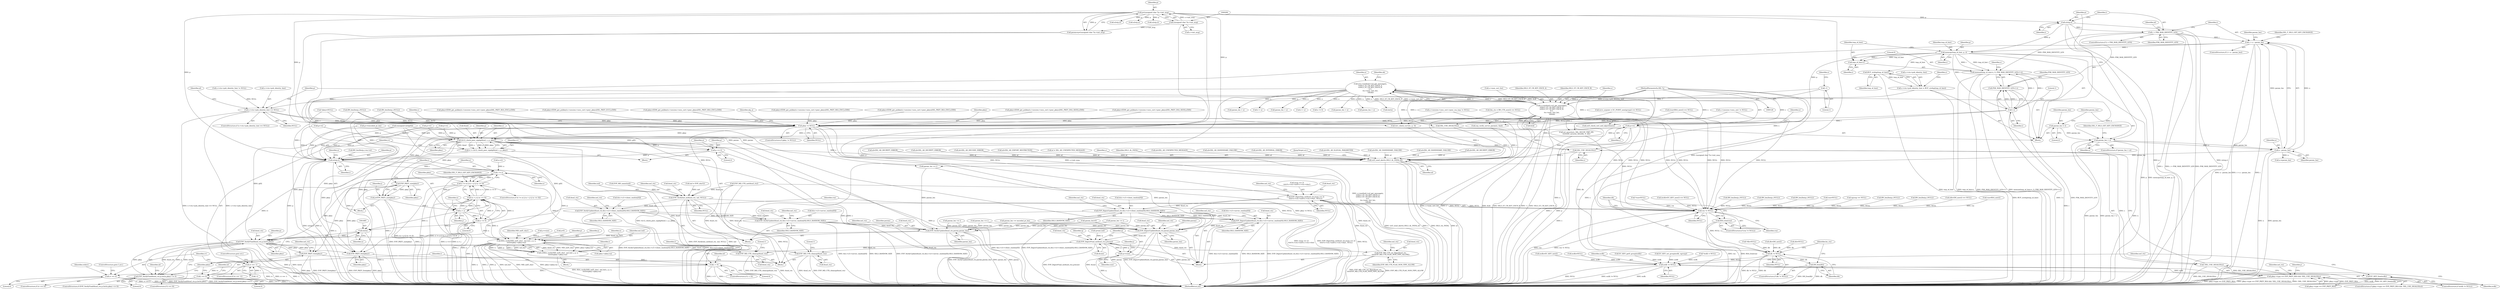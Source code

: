 digraph "0_openssl_b15f8769644b00ef7283521593360b7b2135cb63@API" {
"1000450" [label="(Call,memcpy(tmp_id_hint, p, i))"];
"1000421" [label="(Call,n2s(p,i))"];
"1000281" [label="(Call,p=(unsigned char *)s->init_msg)"];
"1000283" [label="(Call,(unsigned char *)s->init_msg)"];
"1000437" [label="(Call,i > n - param_len)"];
"1000425" [label="(Call,i > PSK_MAX_IDENTITY_LEN)"];
"1000439" [label="(Call,n - param_len)"];
"1000413" [label="(Call,param_len > n)"];
"1000409" [label="(Call,param_len = 2)"];
"1000181" [label="(Call,n=s->method->ssl_get_message(s,\n\t\tSSL3_ST_CR_KEY_EXCH_A,\n\t\tSSL3_ST_CR_KEY_EXCH_B,\n\t\t-1,\n\t\ts->max_cert_list,\n \t\t&ok))"];
"1000183" [label="(Call,s->method->ssl_get_message(s,\n\t\tSSL3_ST_CR_KEY_EXCH_A,\n\t\tSSL3_ST_CR_KEY_EXCH_B,\n\t\t-1,\n\t\ts->max_cert_list,\n \t\t&ok))"];
"1000127" [label="(MethodParameterIn,SSL *s)"];
"1000187" [label="(Call,-1)"];
"1000454" [label="(Call,memset(tmp_id_hint+i, 0, PSK_MAX_IDENTITY_LEN+1-i))"];
"1000455" [label="(Call,tmp_id_hint+i)"];
"1000461" [label="(Call,1-i)"];
"1000459" [label="(Call,PSK_MAX_IDENTITY_LEN+1-i)"];
"1000502" [label="(Call,p+=i)"];
"1001443" [label="(Call,tls12_check_peer_sigalg(&md, s, p, pkey))"];
"1001441" [label="(Call,rv = tls12_check_peer_sigalg(&md, s, p, pkey))"];
"1001450" [label="(Call,rv == -1)"];
"1001457" [label="(Call,rv == 0)"];
"1001467" [label="(Call,p += 2)"];
"1001486" [label="(Call,n2s(p,i))"];
"1001498" [label="(Call,i != n)"];
"1001497" [label="(Call,(i != n) || (n > j) || (n <= 0))"];
"1001502" [label="(Call,n > j)"];
"1001501" [label="(Call,(n > j) || (n <= 0))"];
"1001505" [label="(Call,n <= 0)"];
"1001607" [label="(Call,RSA_verify(NID_md5_sha1, md_buf, j, p, n,\n\t\t\t\t\t\t\t\tpkey->pkey.rsa))"];
"1001605" [label="(Call,i=RSA_verify(NID_md5_sha1, md_buf, j, p, n,\n\t\t\t\t\t\t\t\tpkey->pkey.rsa))"];
"1001619" [label="(Call,i < 0)"];
"1001631" [label="(Call,i == 0)"];
"1001684" [label="(Call,(int)n)"];
"1001680" [label="(Call,EVP_VerifyFinal(&md_ctx,p,(int)n,pkey))"];
"1001679" [label="(Call,EVP_VerifyFinal(&md_ctx,p,(int)n,pkey) <= 0)"];
"1001728" [label="(Call,EVP_PKEY_free(pkey))"];
"1001730" [label="(Call,EVP_MD_CTX_cleanup(&md_ctx))"];
"1001741" [label="(Call,EVP_PKEY_free(pkey))"];
"1001765" [label="(Call,EVP_MD_CTX_cleanup(&md_ctx))"];
"1001494" [label="(Call,EVP_PKEY_size(pkey))"];
"1001492" [label="(Call,j=EVP_PKEY_size(pkey))"];
"1001521" [label="(Call,SSL_USE_SIGALGS(s))"];
"1001520" [label="(Call,!SSL_USE_SIGALGS(s))"];
"1001514" [label="(Call,pkey->type == EVP_PKEY_RSA && !SSL_USE_SIGALGS(s))"];
"1001736" [label="(Call,ssl3_send_alert(s,SSL3_AL_FATAL,al))"];
"1000484" [label="(Call,BUF_strdup(tmp_id_hint))"];
"1000478" [label="(Call,s->ctx->psk_identity_hint = BUF_strdup(tmp_id_hint))"];
"1000487" [label="(Call,s->ctx->psk_identity_hint == NULL)"];
"1001423" [label="(Call,pkey != NULL)"];
"1001546" [label="(Call,EVP_DigestInit_ex(&md_ctx,(num == 2)\n\t\t\t\t\t?s->ctx->md5:s->ctx->sha1, NULL))"];
"1001564" [label="(Call,EVP_DigestUpdate(&md_ctx,&(s->s3->client_random[0]),SSL3_RANDOM_SIZE))"];
"1001576" [label="(Call,EVP_DigestUpdate(&md_ctx,&(s->s3->server_random[0]),SSL3_RANDOM_SIZE))"];
"1001588" [label="(Call,EVP_DigestUpdate(&md_ctx,param,param_len))"];
"1001593" [label="(Call,EVP_DigestFinal_ex(&md_ctx,q,&size))"];
"1001542" [label="(Call,EVP_MD_CTX_set_flags(&md_ctx,\n\t\t\t\t\tEVP_MD_CTX_FLAG_NON_FIPS_ALLOW))"];
"1001599" [label="(Call,q+=size)"];
"1001744" [label="(Call,rsa != NULL)"];
"1001747" [label="(Call,RSA_free(rsa))"];
"1001750" [label="(Call,dh != NULL)"];
"1001753" [label="(Call,DH_free(dh))"];
"1001760" [label="(Call,ecdh != NULL)"];
"1001763" [label="(Call,EC_KEY_free(ecdh))"];
"1001644" [label="(Call,EVP_VerifyInit_ex(&md_ctx, md, NULL))"];
"1001649" [label="(Call,EVP_VerifyUpdate(&md_ctx,&(s->s3->client_random[0]),SSL3_RANDOM_SIZE))"];
"1001661" [label="(Call,EVP_VerifyUpdate(&md_ctx,&(s->s3->server_random[0]),SSL3_RANDOM_SIZE))"];
"1001673" [label="(Call,EVP_VerifyUpdate(&md_ctx,param,param_len))"];
"1001635" [label="(Call,al=SSL_AD_DECRYPT_ERROR)"];
"1000465" [label="(Call,s->ctx->psk_identity_hint != NULL)"];
"1000484" [label="(Call,BUF_strdup(tmp_id_hint))"];
"1000281" [label="(Call,p=(unsigned char *)s->init_msg)"];
"1001441" [label="(Call,rv = tls12_check_peer_sigalg(&md, s, p, pkey))"];
"1001619" [label="(Call,i < 0)"];
"1001545" [label="(Identifier,EVP_MD_CTX_FLAG_NON_FIPS_ALLOW)"];
"1001474" [label="(Call,md = EVP_sha1())"];
"1001594" [label="(Call,&md_ctx)"];
"1000409" [label="(Call,param_len = 2)"];
"1000282" [label="(Identifier,p)"];
"1001488" [label="(Identifier,i)"];
"1000468" [label="(Identifier,s)"];
"1000710" [label="(Call,BN_bin2bn(p,i,NULL))"];
"1000452" [label="(Identifier,p)"];
"1001503" [label="(Identifier,n)"];
"1001612" [label="(Identifier,n)"];
"1001242" [label="(Call,ngroup == NULL)"];
"1001567" [label="(Call,&(s->s3->client_random[0]))"];
"1001754" [label="(Identifier,dh)"];
"1001187" [label="(Call,ecdh=EC_KEY_new())"];
"1001649" [label="(Call,EVP_VerifyUpdate(&md_ctx,&(s->s3->client_random[0]),SSL3_RANDOM_SIZE))"];
"1001523" [label="(Block,)"];
"1000462" [label="(Literal,1)"];
"1001492" [label="(Call,j=EVP_PKEY_size(pkey))"];
"1000386" [label="(Call,param_len=0)"];
"1000155" [label="(Call,*dh=NULL)"];
"1001563" [label="(Identifier,NULL)"];
"1001577" [label="(Call,&md_ctx)"];
"1000456" [label="(Identifier,tmp_id_hint)"];
"1001765" [label="(Call,EVP_MD_CTX_cleanup(&md_ctx))"];
"1000447" [label="(Call,param_len += i)"];
"1001609" [label="(Identifier,md_buf)"];
"1000422" [label="(Identifier,p)"];
"1001590" [label="(Identifier,md_ctx)"];
"1000478" [label="(Call,s->ctx->psk_identity_hint = BUF_strdup(tmp_id_hint))"];
"1001767" [label="(Identifier,md_ctx)"];
"1000411" [label="(Literal,2)"];
"1001703" [label="(Identifier,alg_a)"];
"1001690" [label="(Call,al=SSL_AD_DECRYPT_ERROR)"];
"1000192" [label="(Call,&ok)"];
"1000759" [label="(Call,pkey=X509_get_pubkey(s->session->sess_cert->peer_pkeys[SSL_PKEY_DSA_SIGN].x509))"];
"1001763" [label="(Call,EC_KEY_free(ecdh))"];
"1001623" [label="(Call,al=SSL_AD_DECRYPT_ERROR)"];
"1001647" [label="(Identifier,md)"];
"1001499" [label="(Identifier,i)"];
"1001134" [label="(Call,pkey=X509_get_pubkey(s->session->sess_cert->peer_pkeys[SSL_PKEY_DSA_SIGN].x509))"];
"1001652" [label="(Call,&(s->s3->client_random[0]))"];
"1000439" [label="(Call,n - param_len)"];
"1000458" [label="(Literal,0)"];
"1001650" [label="(Call,&md_ctx)"];
"1001546" [label="(Call,EVP_DigestInit_ex(&md_ctx,(num == 2)\n\t\t\t\t\t?s->ctx->md5:s->ctx->sha1, NULL))"];
"1000198" [label="(Call,(int)n)"];
"1001521" [label="(Call,SSL_USE_SIGALGS(s))"];
"1001677" [label="(Identifier,param_len)"];
"1001684" [label="(Call,(int)n)"];
"1001621" [label="(Literal,0)"];
"1001736" [label="(Call,ssl3_send_alert(s,SSL3_AL_FATAL,al))"];
"1001502" [label="(Call,n > j)"];
"1000413" [label="(Call,param_len > n)"];
"1001467" [label="(Call,p += 2)"];
"1001600" [label="(Identifier,q)"];
"1000486" [label="(ControlStructure,if (s->ctx->psk_identity_hint == NULL))"];
"1000794" [label="(Call,param_len > n)"];
"1000189" [label="(Call,s->max_cert_list)"];
"1001770" [label="(Literal,1)"];
"1001478" [label="(Call,2 > n)"];
"1000427" [label="(Identifier,PSK_MAX_IDENTITY_LEN)"];
"1001398" [label="(Call,ecdh=NULL)"];
"1001541" [label="(Block,)"];
"1001459" [label="(Literal,0)"];
"1001618" [label="(ControlStructure,if (i < 0))"];
"1001452" [label="(Call,-1)"];
"1001486" [label="(Call,n2s(p,i))"];
"1001542" [label="(Call,EVP_MD_CTX_set_flags(&md_ctx,\n\t\t\t\t\tEVP_MD_CTX_FLAG_NON_FIPS_ALLOW))"];
"1000719" [label="(Call,p+=i)"];
"1001597" [label="(Call,&size)"];
"1001504" [label="(Identifier,j)"];
"1001468" [label="(Identifier,p)"];
"1001497" [label="(Call,(i != n) || (n > j) || (n <= 0))"];
"1000488" [label="(Call,s->ctx->psk_identity_hint)"];
"1001337" [label="(Call,param_len += encoded_pt_len)"];
"1001771" [label="(MethodReturn,int)"];
"1001517" [label="(Identifier,pkey)"];
"1000867" [label="(Call,param_len += i)"];
"1000551" [label="(Call,BN_bin2bn(p,i,NULL))"];
"1001200" [label="(Call,param_len > n)"];
"1000181" [label="(Call,n=s->method->ssl_get_message(s,\n\t\tSSL3_ST_CR_KEY_EXCH_A,\n\t\tSSL3_ST_CR_KEY_EXCH_B,\n\t\t-1,\n\t\ts->max_cert_list,\n \t\t&ok))"];
"1000455" [label="(Call,tmp_id_hint+i)"];
"1001686" [label="(Identifier,n)"];
"1001578" [label="(Identifier,md_ctx)"];
"1001729" [label="(Identifier,pkey)"];
"1000502" [label="(Call,p+=i)"];
"1000182" [label="(Identifier,n)"];
"1001589" [label="(Call,&md_ctx)"];
"1001749" [label="(ControlStructure,if (dh != NULL))"];
"1000400" [label="(Call,al=SSL_AD_DECODE_ERROR)"];
"1000424" [label="(ControlStructure,if (i > PSK_MAX_IDENTITY_LEN))"];
"1001620" [label="(Identifier,i)"];
"1001661" [label="(Call,EVP_VerifyUpdate(&md_ctx,&(s->s3->server_random[0]),SSL3_RANDOM_SIZE))"];
"1000602" [label="(Call,BN_bin2bn(p,i,NULL))"];
"1001745" [label="(Identifier,rsa)"];
"1001679" [label="(Call,EVP_VerifyFinal(&md_ctx,p,(int)n,pkey) <= 0)"];
"1000699" [label="(Call,param_len += i)"];
"1000183" [label="(Call,s->method->ssl_get_message(s,\n\t\tSSL3_ST_CR_KEY_EXCH_A,\n\t\tSSL3_ST_CR_KEY_EXCH_B,\n\t\t-1,\n\t\ts->max_cert_list,\n \t\t&ok))"];
"1001426" [label="(Block,)"];
"1001644" [label="(Call,EVP_VerifyInit_ex(&md_ctx, md, NULL))"];
"1001465" [label="(Call,EVP_MD_name(md))"];
"1001282" [label="(Call,al=SSL_AD_EXPORT_RESTRICTION)"];
"1001450" [label="(Call,rv == -1)"];
"1001630" [label="(ControlStructure,if (i == 0))"];
"1001513" [label="(ControlStructure,if (pkey->type == EVP_PKEY_RSA && !SSL_USE_SIGALGS(s)))"];
"1001631" [label="(Call,i == 0)"];
"1001673" [label="(Call,EVP_VerifyUpdate(&md_ctx,param,param_len))"];
"1000233" [label="(Call,al = SSL_AD_UNEXPECTED_MESSAGE)"];
"1001595" [label="(Identifier,md_ctx)"];
"1000936" [label="(Call,(dh=DH_new()) == NULL)"];
"1000185" [label="(Identifier,SSL3_ST_CR_KEY_EXCH_A)"];
"1000415" [label="(Identifier,n)"];
"1001469" [label="(Literal,2)"];
"1001507" [label="(Literal,0)"];
"1001543" [label="(Call,&md_ctx)"];
"1001608" [label="(Identifier,NID_md5_sha1)"];
"1001433" [label="(Call,2 > n)"];
"1000298" [label="(Call,s->session->sess_cert->peer_rsa_tmp != NULL)"];
"1001500" [label="(Identifier,n)"];
"1001079" [label="(Call,BN_bin2bn(p,i,NULL))"];
"1000450" [label="(Call,memcpy(tmp_id_hint, p, i))"];
"1001210" [label="(Call,tls1_check_curve(s, p, 3))"];
"1000128" [label="(Block,)"];
"1001506" [label="(Identifier,n)"];
"1001751" [label="(Identifier,dh)"];
"1001683" [label="(Identifier,p)"];
"1001471" [label="(Identifier,n)"];
"1001662" [label="(Call,&md_ctx)"];
"1001494" [label="(Call,EVP_PKEY_size(pkey))"];
"1000463" [label="(Identifier,i)"];
"1001713" [label="(Call,ssl3_check_cert_and_algorithm(s))"];
"1001490" [label="(Identifier,n)"];
"1000285" [label="(Call,s->init_msg)"];
"1000430" [label="(Identifier,al)"];
"1000887" [label="(Call,p+=i)"];
"1001636" [label="(Identifier,al)"];
"1001674" [label="(Call,&md_ctx)"];
"1001737" [label="(Identifier,s)"];
"1000727" [label="(Call,srp_verify_server_param(s, &al))"];
"1000802" [label="(Call,n2s(p,i))"];
"1000188" [label="(Literal,1)"];
"1000279" [label="(Call,param=p=(unsigned char *)s->init_msg)"];
"1000460" [label="(Identifier,PSK_MAX_IDENTITY_LEN)"];
"1000459" [label="(Call,PSK_MAX_IDENTITY_LEN+1-i)"];
"1001463" [label="(Identifier,stderr)"];
"1001607" [label="(Call,RSA_verify(NID_md5_sha1, md_buf, j, p, n,\n\t\t\t\t\t\t\t\tpkey->pkey.rsa))"];
"1000143" [label="(Call,*pkey=NULL)"];
"1001495" [label="(Identifier,pkey)"];
"1001646" [label="(Identifier,md_ctx)"];
"1000740" [label="(Call,pkey=X509_get_pubkey(s->session->sess_cert->peer_pkeys[SSL_PKEY_RSA_ENC].x509))"];
"1001566" [label="(Identifier,md_ctx)"];
"1000503" [label="(Identifier,p)"];
"1001643" [label="(Block,)"];
"1000426" [label="(Identifier,i)"];
"1001660" [label="(Identifier,SSL3_RANDOM_SIZE)"];
"1001449" [label="(ControlStructure,if (rv == -1))"];
"1001720" [label="(Call,n != 0)"];
"1001428" [label="(Call,SSL_USE_SIGALGS(s))"];
"1000438" [label="(Identifier,i)"];
"1001447" [label="(Identifier,p)"];
"1001088" [label="(Call,p+=i)"];
"1001454" [label="(ControlStructure,goto err;)"];
"1001576" [label="(Call,EVP_DigestUpdate(&md_ctx,&(s->s3->server_random[0]),SSL3_RANDOM_SIZE))"];
"1001451" [label="(Identifier,rv)"];
"1001515" [label="(Call,pkey->type == EVP_PKEY_RSA)"];
"1001738" [label="(Identifier,SSL3_AL_FATAL)"];
"1000781" [label="(Call,rsa=RSA_new())"];
"1000283" [label="(Call,(unsigned char *)s->init_msg)"];
"1000457" [label="(Identifier,i)"];
"1001443" [label="(Call,tls12_check_peer_sigalg(&md, s, p, pkey))"];
"1001564" [label="(Call,EVP_DigestUpdate(&md_ctx,&(s->s3->client_random[0]),SSL3_RANDOM_SIZE))"];
"1000412" [label="(ControlStructure,if (param_len > n))"];
"1000504" [label="(Identifier,i)"];
"1001675" [label="(Identifier,md_ctx)"];
"1001446" [label="(Identifier,s)"];
"1001766" [label="(Call,&md_ctx)"];
"1001514" [label="(Call,pkey->type == EVP_PKEY_RSA && !SSL_USE_SIGALGS(s))"];
"1001624" [label="(Identifier,al)"];
"1001565" [label="(Call,&md_ctx)"];
"1001746" [label="(Identifier,NULL)"];
"1001742" [label="(Identifier,pkey)"];
"1001575" [label="(Identifier,SSL3_RANDOM_SIZE)"];
"1001664" [label="(Call,&(s->s3->server_random[0]))"];
"1001444" [label="(Call,&md)"];
"1000630" [label="(Call,(unsigned int)(p[0]))"];
"1001501" [label="(Call,(n > j) || (n <= 0))"];
"1000421" [label="(Call,n2s(p,i))"];
"1001343" [label="(Call,p+=encoded_pt_len)"];
"1001728" [label="(Call,EVP_PKEY_free(pkey))"];
"1000151" [label="(Call,*rsa=NULL)"];
"1001752" [label="(Identifier,NULL)"];
"1001415" [label="(Call,al=SSL_AD_UNEXPECTED_MESSAGE)"];
"1001606" [label="(Identifier,i)"];
"1001681" [label="(Call,&md_ctx)"];
"1001747" [label="(Call,RSA_free(rsa))"];
"1000493" [label="(Identifier,NULL)"];
"1001498" [label="(Call,i != n)"];
"1001688" [label="(Literal,0)"];
"1000496" [label="(Identifier,al)"];
"1001522" [label="(Identifier,s)"];
"1001423" [label="(Call,pkey != NULL)"];
"1000495" [label="(Call,al=SSL_AD_HANDSHAKE_FAILURE)"];
"1001457" [label="(Call,rv == 0)"];
"1000425" [label="(Call,i > PSK_MAX_IDENTITY_LEN)"];
"1000407" [label="(Block,)"];
"1001731" [label="(Call,&md_ctx)"];
"1001744" [label="(Call,rsa != NULL)"];
"1001115" [label="(Call,pkey=X509_get_pubkey(s->session->sess_cert->peer_pkeys[SSL_PKEY_RSA_ENC].x509))"];
"1000937" [label="(Call,dh=DH_new())"];
"1001186" [label="(Call,(ecdh=EC_KEY_new()) == NULL)"];
"1000187" [label="(Call,-1)"];
"1001424" [label="(Identifier,pkey)"];
"1000479" [label="(Call,s->ctx->psk_identity_hint)"];
"1000414" [label="(Identifier,param_len)"];
"1001691" [label="(Identifier,al)"];
"1000196" [label="(Identifier,ok)"];
"1000780" [label="(Call,(rsa=RSA_new()) == NULL)"];
"1001096" [label="(Call,ssl_security(s, SSL_SECOP_TMP_DH,\n\t\t\t\t\t\tDH_security_bits(dh), 0, dh))"];
"1001602" [label="(Call,j+=size)"];
"1001527" [label="(Identifier,j)"];
"1000437" [label="(Call,i > n - param_len)"];
"1001294" [label="(Call,(srvr_ecpoint = EC_POINT_new(group)) == NULL)"];
"1001505" [label="(Call,n <= 0)"];
"1001549" [label="(Call,(num == 2)\n\t\t\t\t\t?s->ctx->md5:s->ctx->sha1)"];
"1001748" [label="(Identifier,rsa)"];
"1001596" [label="(Identifier,q)"];
"1000127" [label="(MethodParameterIn,SSL *s)"];
"1001588" [label="(Call,EVP_DigestUpdate(&md_ctx,param,param_len))"];
"1001756" [label="(Identifier,bn_ctx)"];
"1001676" [label="(Identifier,param)"];
"1001422" [label="(ControlStructure,if (pkey != NULL))"];
"1000487" [label="(Call,s->ctx->psk_identity_hint == NULL)"];
"1000289" [label="(Call,s->session->sess_cert != NULL)"];
"1001599" [label="(Call,q+=size)"];
"1001548" [label="(Identifier,md_ctx)"];
"1000876" [label="(Call,BN_bin2bn(p,i,rsa->e))"];
"1000451" [label="(Identifier,tmp_id_hint)"];
"1000454" [label="(Call,memset(tmp_id_hint+i, 0, PSK_MAX_IDENTITY_LEN+1-i))"];
"1000506" [label="(Identifier,n)"];
"1001613" [label="(Call,pkey->pkey.rsa)"];
"1001680" [label="(Call,EVP_VerifyFinal(&md_ctx,p,(int)n,pkey))"];
"1001526" [label="(Call,j=0)"];
"1000490" [label="(Identifier,s)"];
"1001760" [label="(Call,ecdh != NULL)"];
"1000950" [label="(Call,param_len > n)"];
"1001730" [label="(Call,EVP_MD_CTX_cleanup(&md_ctx))"];
"1000190" [label="(Identifier,s)"];
"1001230" [label="(Call,al=SSL_AD_INTERNAL_ERROR)"];
"1001587" [label="(Identifier,SSL3_RANDOM_SIZE)"];
"1001753" [label="(Call,DH_free(dh))"];
"1001743" [label="(ControlStructure,if (rsa != NULL))"];
"1001496" [label="(ControlStructure,if ((i != n) || (n > j) || (n <= 0)))"];
"1000659" [label="(Call,BN_bin2bn(p,i,NULL))"];
"1001520" [label="(Call,!SSL_USE_SIGALGS(s))"];
"1001429" [label="(Identifier,s)"];
"1001651" [label="(Identifier,md_ctx)"];
"1000526" [label="(Call,n2s(p,i))"];
"1001750" [label="(Call,dh != NULL)"];
"1000981" [label="(Call,BN_bin2bn(p,i,NULL))"];
"1001593" [label="(Call,EVP_DigestFinal_ex(&md_ctx,q,&size))"];
"1001493" [label="(Identifier,j)"];
"1001739" [label="(Identifier,al)"];
"1001740" [label="(JumpTarget,err:)"];
"1001353" [label="(Call,pkey=X509_get_pubkey(s->session->sess_cert->peer_pkeys[SSL_PKEY_RSA_ENC].x509))"];
"1001461" [label="(ControlStructure,goto f_err;)"];
"1001603" [label="(Identifier,j)"];
"1000436" [label="(ControlStructure,if (i > n - param_len))"];
"1000186" [label="(Identifier,SSL3_ST_CR_KEY_EXCH_B)"];
"1001070" [label="(Call,param_len += i)"];
"1001456" [label="(ControlStructure,if (rv == 0))"];
"1001448" [label="(Identifier,pkey)"];
"1001458" [label="(Identifier,rv)"];
"1001170" [label="(Call,al=SSL_AD_ILLEGAL_PARAMETER)"];
"1001761" [label="(Identifier,ecdh)"];
"1001732" [label="(Identifier,md_ctx)"];
"1000440" [label="(Identifier,n)"];
"1001741" [label="(Call,EVP_PKEY_free(pkey))"];
"1001579" [label="(Call,&(s->s3->server_random[0]))"];
"1001104" [label="(Call,al=SSL_AD_HANDSHAKE_FAILURE)"];
"1001372" [label="(Call,pkey=X509_get_pubkey(s->session->sess_cert->peer_pkeys[SSL_PKEY_ECC].x509))"];
"1001529" [label="(Call,q=md_buf)"];
"1000958" [label="(Call,n2s(p,i))"];
"1001489" [label="(Call,n-=2)"];
"1001605" [label="(Call,i=RSA_verify(NID_md5_sha1, md_buf, j, p, n,\n\t\t\t\t\t\t\t\tpkey->pkey.rsa))"];
"1001487" [label="(Identifier,p)"];
"1001030" [label="(Call,BN_bin2bn(p,i,NULL))"];
"1001510" [label="(Identifier,SSL_F_SSL3_GET_KEY_EXCHANGE)"];
"1001687" [label="(Identifier,pkey)"];
"1001663" [label="(Identifier,md_ctx)"];
"1001672" [label="(Identifier,SSL3_RANDOM_SIZE)"];
"1001682" [label="(Identifier,md_ctx)"];
"1001157" [label="(Call,dh=NULL)"];
"1000485" [label="(Identifier,tmp_id_hint)"];
"1001611" [label="(Identifier,p)"];
"1001762" [label="(Identifier,NULL)"];
"1000184" [label="(Identifier,s)"];
"1001442" [label="(Identifier,rv)"];
"1001648" [label="(Identifier,NULL)"];
"1000429" [label="(Call,al=SSL_AD_HANDSHAKE_FAILURE)"];
"1000448" [label="(Identifier,param_len)"];
"1000423" [label="(Identifier,i)"];
"1001265" [label="(Call,EC_KEY_get0_group(ecdh))"];
"1000897" [label="(Call,pkey=X509_get_pubkey(s->session->sess_cert->peer_pkeys[SSL_PKEY_RSA_ENC].x509))"];
"1000178" [label="(Call,EVP_MD_CTX_init(&md_ctx))"];
"1001601" [label="(Identifier,size)"];
"1001252" [label="(Call,EC_KEY_set_group(ecdh, ngroup))"];
"1000461" [label="(Call,1-i)"];
"1001430" [label="(Block,)"];
"1001764" [label="(Identifier,ecdh)"];
"1001610" [label="(Identifier,j)"];
"1001759" [label="(ControlStructure,if (ecdh != NULL))"];
"1000453" [label="(Identifier,i)"];
"1001300" [label="(Call,(bn_ctx = BN_CTX_new()) == NULL)"];
"1001633" [label="(Literal,0)"];
"1000505" [label="(Call,n-=param_len)"];
"1000444" [label="(Identifier,SSL_F_SSL3_GET_KEY_EXCHANGE)"];
"1000410" [label="(Identifier,param_len)"];
"1001678" [label="(ControlStructure,if (EVP_VerifyFinal(&md_ctx,p,(int)n,pkey) <= 0))"];
"1001425" [label="(Identifier,NULL)"];
"1001592" [label="(Identifier,param_len)"];
"1001734" [label="(Literal,1)"];
"1001591" [label="(Identifier,param)"];
"1000159" [label="(Call,*ecdh = NULL)"];
"1001645" [label="(Call,&md_ctx)"];
"1001547" [label="(Call,&md_ctx)"];
"1000926" [label="(Call,rsa=NULL)"];
"1001632" [label="(Identifier,i)"];
"1000418" [label="(Identifier,SSL_F_SSL3_GET_KEY_EXCHANGE)"];
"1000441" [label="(Identifier,param_len)"];
"1000518" [label="(Call,param_len > n)"];
"1000450" -> "1000407"  [label="AST: "];
"1000450" -> "1000453"  [label="CFG: "];
"1000451" -> "1000450"  [label="AST: "];
"1000452" -> "1000450"  [label="AST: "];
"1000453" -> "1000450"  [label="AST: "];
"1000456" -> "1000450"  [label="CFG: "];
"1000450" -> "1001771"  [label="DDG: memcpy(tmp_id_hint, p, i)"];
"1000450" -> "1001771"  [label="DDG: p"];
"1000421" -> "1000450"  [label="DDG: p"];
"1000437" -> "1000450"  [label="DDG: i"];
"1000450" -> "1000454"  [label="DDG: tmp_id_hint"];
"1000450" -> "1000454"  [label="DDG: i"];
"1000450" -> "1000455"  [label="DDG: tmp_id_hint"];
"1000450" -> "1000455"  [label="DDG: i"];
"1000450" -> "1000461"  [label="DDG: i"];
"1000450" -> "1000484"  [label="DDG: tmp_id_hint"];
"1000450" -> "1000502"  [label="DDG: p"];
"1000421" -> "1000407"  [label="AST: "];
"1000421" -> "1000423"  [label="CFG: "];
"1000422" -> "1000421"  [label="AST: "];
"1000423" -> "1000421"  [label="AST: "];
"1000426" -> "1000421"  [label="CFG: "];
"1000421" -> "1001771"  [label="DDG: p"];
"1000421" -> "1001771"  [label="DDG: n2s(p,i)"];
"1000281" -> "1000421"  [label="DDG: p"];
"1000421" -> "1000425"  [label="DDG: i"];
"1000281" -> "1000279"  [label="AST: "];
"1000281" -> "1000283"  [label="CFG: "];
"1000282" -> "1000281"  [label="AST: "];
"1000283" -> "1000281"  [label="AST: "];
"1000279" -> "1000281"  [label="CFG: "];
"1000281" -> "1001771"  [label="DDG: p"];
"1000281" -> "1001771"  [label="DDG: (unsigned char *)s->init_msg"];
"1000281" -> "1000279"  [label="DDG: p"];
"1000283" -> "1000281"  [label="DDG: s->init_msg"];
"1000281" -> "1000526"  [label="DDG: p"];
"1000281" -> "1000802"  [label="DDG: p"];
"1000281" -> "1000958"  [label="DDG: p"];
"1000281" -> "1001210"  [label="DDG: p"];
"1000281" -> "1001443"  [label="DDG: p"];
"1000281" -> "1001486"  [label="DDG: p"];
"1000283" -> "1000285"  [label="CFG: "];
"1000284" -> "1000283"  [label="AST: "];
"1000285" -> "1000283"  [label="AST: "];
"1000283" -> "1001771"  [label="DDG: s->init_msg"];
"1000283" -> "1000279"  [label="DDG: s->init_msg"];
"1000437" -> "1000436"  [label="AST: "];
"1000437" -> "1000439"  [label="CFG: "];
"1000438" -> "1000437"  [label="AST: "];
"1000439" -> "1000437"  [label="AST: "];
"1000444" -> "1000437"  [label="CFG: "];
"1000448" -> "1000437"  [label="CFG: "];
"1000437" -> "1001771"  [label="DDG: i > n - param_len"];
"1000437" -> "1001771"  [label="DDG: i"];
"1000437" -> "1001771"  [label="DDG: n - param_len"];
"1000425" -> "1000437"  [label="DDG: i"];
"1000439" -> "1000437"  [label="DDG: n"];
"1000439" -> "1000437"  [label="DDG: param_len"];
"1000437" -> "1000447"  [label="DDG: i"];
"1000425" -> "1000424"  [label="AST: "];
"1000425" -> "1000427"  [label="CFG: "];
"1000426" -> "1000425"  [label="AST: "];
"1000427" -> "1000425"  [label="AST: "];
"1000430" -> "1000425"  [label="CFG: "];
"1000438" -> "1000425"  [label="CFG: "];
"1000425" -> "1001771"  [label="DDG: PSK_MAX_IDENTITY_LEN"];
"1000425" -> "1001771"  [label="DDG: i"];
"1000425" -> "1001771"  [label="DDG: i > PSK_MAX_IDENTITY_LEN"];
"1000425" -> "1000454"  [label="DDG: PSK_MAX_IDENTITY_LEN"];
"1000425" -> "1000459"  [label="DDG: PSK_MAX_IDENTITY_LEN"];
"1000439" -> "1000441"  [label="CFG: "];
"1000440" -> "1000439"  [label="AST: "];
"1000441" -> "1000439"  [label="AST: "];
"1000439" -> "1001771"  [label="DDG: n"];
"1000439" -> "1001771"  [label="DDG: param_len"];
"1000413" -> "1000439"  [label="DDG: n"];
"1000413" -> "1000439"  [label="DDG: param_len"];
"1000439" -> "1000447"  [label="DDG: param_len"];
"1000439" -> "1000505"  [label="DDG: n"];
"1000413" -> "1000412"  [label="AST: "];
"1000413" -> "1000415"  [label="CFG: "];
"1000414" -> "1000413"  [label="AST: "];
"1000415" -> "1000413"  [label="AST: "];
"1000418" -> "1000413"  [label="CFG: "];
"1000422" -> "1000413"  [label="CFG: "];
"1000413" -> "1001771"  [label="DDG: param_len"];
"1000413" -> "1001771"  [label="DDG: param_len > n"];
"1000413" -> "1001771"  [label="DDG: n"];
"1000409" -> "1000413"  [label="DDG: param_len"];
"1000181" -> "1000413"  [label="DDG: n"];
"1000409" -> "1000407"  [label="AST: "];
"1000409" -> "1000411"  [label="CFG: "];
"1000410" -> "1000409"  [label="AST: "];
"1000411" -> "1000409"  [label="AST: "];
"1000414" -> "1000409"  [label="CFG: "];
"1000181" -> "1000128"  [label="AST: "];
"1000181" -> "1000183"  [label="CFG: "];
"1000182" -> "1000181"  [label="AST: "];
"1000183" -> "1000181"  [label="AST: "];
"1000196" -> "1000181"  [label="CFG: "];
"1000181" -> "1001771"  [label="DDG: n"];
"1000181" -> "1001771"  [label="DDG: s->method->ssl_get_message(s,\n\t\tSSL3_ST_CR_KEY_EXCH_A,\n\t\tSSL3_ST_CR_KEY_EXCH_B,\n\t\t-1,\n\t\ts->max_cert_list,\n \t\t&ok)"];
"1000183" -> "1000181"  [label="DDG: -1"];
"1000183" -> "1000181"  [label="DDG: s"];
"1000183" -> "1000181"  [label="DDG: SSL3_ST_CR_KEY_EXCH_B"];
"1000183" -> "1000181"  [label="DDG: &ok"];
"1000183" -> "1000181"  [label="DDG: SSL3_ST_CR_KEY_EXCH_A"];
"1000183" -> "1000181"  [label="DDG: s->max_cert_list"];
"1000181" -> "1000198"  [label="DDG: n"];
"1000181" -> "1000518"  [label="DDG: n"];
"1000181" -> "1000794"  [label="DDG: n"];
"1000181" -> "1000950"  [label="DDG: n"];
"1000181" -> "1001200"  [label="DDG: n"];
"1000181" -> "1001433"  [label="DDG: n"];
"1000181" -> "1001478"  [label="DDG: n"];
"1000181" -> "1001720"  [label="DDG: n"];
"1000183" -> "1000192"  [label="CFG: "];
"1000184" -> "1000183"  [label="AST: "];
"1000185" -> "1000183"  [label="AST: "];
"1000186" -> "1000183"  [label="AST: "];
"1000187" -> "1000183"  [label="AST: "];
"1000189" -> "1000183"  [label="AST: "];
"1000192" -> "1000183"  [label="AST: "];
"1000183" -> "1001771"  [label="DDG: SSL3_ST_CR_KEY_EXCH_B"];
"1000183" -> "1001771"  [label="DDG: -1"];
"1000183" -> "1001771"  [label="DDG: SSL3_ST_CR_KEY_EXCH_A"];
"1000183" -> "1001771"  [label="DDG: s->max_cert_list"];
"1000183" -> "1001771"  [label="DDG: s"];
"1000183" -> "1001771"  [label="DDG: &ok"];
"1000127" -> "1000183"  [label="DDG: s"];
"1000187" -> "1000183"  [label="DDG: 1"];
"1000183" -> "1000727"  [label="DDG: s"];
"1000183" -> "1001096"  [label="DDG: s"];
"1000183" -> "1001210"  [label="DDG: s"];
"1000183" -> "1001428"  [label="DDG: s"];
"1000183" -> "1001713"  [label="DDG: s"];
"1000183" -> "1001736"  [label="DDG: s"];
"1000127" -> "1000126"  [label="AST: "];
"1000127" -> "1001771"  [label="DDG: s"];
"1000127" -> "1000727"  [label="DDG: s"];
"1000127" -> "1001096"  [label="DDG: s"];
"1000127" -> "1001210"  [label="DDG: s"];
"1000127" -> "1001428"  [label="DDG: s"];
"1000127" -> "1001443"  [label="DDG: s"];
"1000127" -> "1001521"  [label="DDG: s"];
"1000127" -> "1001713"  [label="DDG: s"];
"1000127" -> "1001736"  [label="DDG: s"];
"1000187" -> "1000188"  [label="CFG: "];
"1000188" -> "1000187"  [label="AST: "];
"1000190" -> "1000187"  [label="CFG: "];
"1000454" -> "1000407"  [label="AST: "];
"1000454" -> "1000459"  [label="CFG: "];
"1000455" -> "1000454"  [label="AST: "];
"1000458" -> "1000454"  [label="AST: "];
"1000459" -> "1000454"  [label="AST: "];
"1000468" -> "1000454"  [label="CFG: "];
"1000454" -> "1001771"  [label="DDG: tmp_id_hint+i"];
"1000454" -> "1001771"  [label="DDG: PSK_MAX_IDENTITY_LEN+1-i"];
"1000454" -> "1001771"  [label="DDG: memset(tmp_id_hint+i, 0, PSK_MAX_IDENTITY_LEN+1-i)"];
"1000461" -> "1000454"  [label="DDG: 1"];
"1000461" -> "1000454"  [label="DDG: i"];
"1000455" -> "1000457"  [label="CFG: "];
"1000456" -> "1000455"  [label="AST: "];
"1000457" -> "1000455"  [label="AST: "];
"1000458" -> "1000455"  [label="CFG: "];
"1000461" -> "1000459"  [label="AST: "];
"1000461" -> "1000463"  [label="CFG: "];
"1000462" -> "1000461"  [label="AST: "];
"1000463" -> "1000461"  [label="AST: "];
"1000459" -> "1000461"  [label="CFG: "];
"1000461" -> "1001771"  [label="DDG: i"];
"1000461" -> "1000459"  [label="DDG: 1"];
"1000461" -> "1000459"  [label="DDG: i"];
"1000461" -> "1000502"  [label="DDG: i"];
"1000461" -> "1001486"  [label="DDG: i"];
"1000460" -> "1000459"  [label="AST: "];
"1000459" -> "1001771"  [label="DDG: 1-i"];
"1000459" -> "1001771"  [label="DDG: PSK_MAX_IDENTITY_LEN"];
"1000502" -> "1000407"  [label="AST: "];
"1000502" -> "1000504"  [label="CFG: "];
"1000503" -> "1000502"  [label="AST: "];
"1000504" -> "1000502"  [label="AST: "];
"1000506" -> "1000502"  [label="CFG: "];
"1000502" -> "1001771"  [label="DDG: p"];
"1000502" -> "1001771"  [label="DDG: i"];
"1000502" -> "1001443"  [label="DDG: p"];
"1000502" -> "1001486"  [label="DDG: p"];
"1001443" -> "1001441"  [label="AST: "];
"1001443" -> "1001448"  [label="CFG: "];
"1001444" -> "1001443"  [label="AST: "];
"1001446" -> "1001443"  [label="AST: "];
"1001447" -> "1001443"  [label="AST: "];
"1001448" -> "1001443"  [label="AST: "];
"1001441" -> "1001443"  [label="CFG: "];
"1001443" -> "1001771"  [label="DDG: &md"];
"1001443" -> "1001771"  [label="DDG: p"];
"1001443" -> "1001771"  [label="DDG: s"];
"1001443" -> "1001441"  [label="DDG: &md"];
"1001443" -> "1001441"  [label="DDG: s"];
"1001443" -> "1001441"  [label="DDG: p"];
"1001443" -> "1001441"  [label="DDG: pkey"];
"1001428" -> "1001443"  [label="DDG: s"];
"1000630" -> "1001443"  [label="DDG: p[0]"];
"1001088" -> "1001443"  [label="DDG: p"];
"1000719" -> "1001443"  [label="DDG: p"];
"1001343" -> "1001443"  [label="DDG: p"];
"1000887" -> "1001443"  [label="DDG: p"];
"1001423" -> "1001443"  [label="DDG: pkey"];
"1001443" -> "1001467"  [label="DDG: p"];
"1001443" -> "1001494"  [label="DDG: pkey"];
"1001443" -> "1001521"  [label="DDG: s"];
"1001443" -> "1001736"  [label="DDG: s"];
"1001443" -> "1001741"  [label="DDG: pkey"];
"1001441" -> "1001430"  [label="AST: "];
"1001442" -> "1001441"  [label="AST: "];
"1001451" -> "1001441"  [label="CFG: "];
"1001441" -> "1001771"  [label="DDG: tls12_check_peer_sigalg(&md, s, p, pkey)"];
"1001441" -> "1001450"  [label="DDG: rv"];
"1001450" -> "1001449"  [label="AST: "];
"1001450" -> "1001452"  [label="CFG: "];
"1001451" -> "1001450"  [label="AST: "];
"1001452" -> "1001450"  [label="AST: "];
"1001454" -> "1001450"  [label="CFG: "];
"1001458" -> "1001450"  [label="CFG: "];
"1001450" -> "1001771"  [label="DDG: -1"];
"1001450" -> "1001771"  [label="DDG: rv"];
"1001450" -> "1001771"  [label="DDG: rv == -1"];
"1001452" -> "1001450"  [label="DDG: 1"];
"1001450" -> "1001457"  [label="DDG: rv"];
"1001457" -> "1001456"  [label="AST: "];
"1001457" -> "1001459"  [label="CFG: "];
"1001458" -> "1001457"  [label="AST: "];
"1001459" -> "1001457"  [label="AST: "];
"1001461" -> "1001457"  [label="CFG: "];
"1001463" -> "1001457"  [label="CFG: "];
"1001457" -> "1001771"  [label="DDG: rv == 0"];
"1001457" -> "1001771"  [label="DDG: rv"];
"1001467" -> "1001430"  [label="AST: "];
"1001467" -> "1001469"  [label="CFG: "];
"1001468" -> "1001467"  [label="AST: "];
"1001469" -> "1001467"  [label="AST: "];
"1001471" -> "1001467"  [label="CFG: "];
"1001467" -> "1001771"  [label="DDG: p"];
"1000630" -> "1001467"  [label="DDG: p[0]"];
"1001467" -> "1001486"  [label="DDG: p"];
"1001486" -> "1001426"  [label="AST: "];
"1001486" -> "1001488"  [label="CFG: "];
"1001487" -> "1001486"  [label="AST: "];
"1001488" -> "1001486"  [label="AST: "];
"1001490" -> "1001486"  [label="CFG: "];
"1001486" -> "1001771"  [label="DDG: p"];
"1001486" -> "1001771"  [label="DDG: n2s(p,i)"];
"1000630" -> "1001486"  [label="DDG: p[0]"];
"1001088" -> "1001486"  [label="DDG: p"];
"1001343" -> "1001486"  [label="DDG: p"];
"1000887" -> "1001486"  [label="DDG: p"];
"1000719" -> "1001486"  [label="DDG: p"];
"1000710" -> "1001486"  [label="DDG: i"];
"1001079" -> "1001486"  [label="DDG: i"];
"1000876" -> "1001486"  [label="DDG: i"];
"1001486" -> "1001498"  [label="DDG: i"];
"1001486" -> "1001607"  [label="DDG: p"];
"1001486" -> "1001680"  [label="DDG: p"];
"1001498" -> "1001497"  [label="AST: "];
"1001498" -> "1001500"  [label="CFG: "];
"1001499" -> "1001498"  [label="AST: "];
"1001500" -> "1001498"  [label="AST: "];
"1001503" -> "1001498"  [label="CFG: "];
"1001497" -> "1001498"  [label="CFG: "];
"1001498" -> "1001771"  [label="DDG: n"];
"1001498" -> "1001771"  [label="DDG: i"];
"1001498" -> "1001497"  [label="DDG: i"];
"1001498" -> "1001497"  [label="DDG: n"];
"1001489" -> "1001498"  [label="DDG: n"];
"1001498" -> "1001502"  [label="DDG: n"];
"1001498" -> "1001607"  [label="DDG: n"];
"1001498" -> "1001684"  [label="DDG: n"];
"1001497" -> "1001496"  [label="AST: "];
"1001497" -> "1001501"  [label="CFG: "];
"1001501" -> "1001497"  [label="AST: "];
"1001510" -> "1001497"  [label="CFG: "];
"1001517" -> "1001497"  [label="CFG: "];
"1001497" -> "1001771"  [label="DDG: (i != n) || (n > j) || (n <= 0)"];
"1001497" -> "1001771"  [label="DDG: (n > j) || (n <= 0)"];
"1001497" -> "1001771"  [label="DDG: i != n"];
"1001501" -> "1001497"  [label="DDG: n > j"];
"1001501" -> "1001497"  [label="DDG: n <= 0"];
"1001502" -> "1001501"  [label="AST: "];
"1001502" -> "1001504"  [label="CFG: "];
"1001503" -> "1001502"  [label="AST: "];
"1001504" -> "1001502"  [label="AST: "];
"1001506" -> "1001502"  [label="CFG: "];
"1001501" -> "1001502"  [label="CFG: "];
"1001502" -> "1001771"  [label="DDG: j"];
"1001502" -> "1001771"  [label="DDG: n"];
"1001502" -> "1001501"  [label="DDG: n"];
"1001502" -> "1001501"  [label="DDG: j"];
"1001492" -> "1001502"  [label="DDG: j"];
"1001502" -> "1001505"  [label="DDG: n"];
"1001502" -> "1001607"  [label="DDG: n"];
"1001502" -> "1001684"  [label="DDG: n"];
"1001501" -> "1001505"  [label="CFG: "];
"1001505" -> "1001501"  [label="AST: "];
"1001501" -> "1001771"  [label="DDG: n > j"];
"1001501" -> "1001771"  [label="DDG: n <= 0"];
"1001505" -> "1001501"  [label="DDG: n"];
"1001505" -> "1001501"  [label="DDG: 0"];
"1001505" -> "1001507"  [label="CFG: "];
"1001506" -> "1001505"  [label="AST: "];
"1001507" -> "1001505"  [label="AST: "];
"1001505" -> "1001771"  [label="DDG: n"];
"1001505" -> "1001607"  [label="DDG: n"];
"1001505" -> "1001684"  [label="DDG: n"];
"1001607" -> "1001605"  [label="AST: "];
"1001607" -> "1001613"  [label="CFG: "];
"1001608" -> "1001607"  [label="AST: "];
"1001609" -> "1001607"  [label="AST: "];
"1001610" -> "1001607"  [label="AST: "];
"1001611" -> "1001607"  [label="AST: "];
"1001612" -> "1001607"  [label="AST: "];
"1001613" -> "1001607"  [label="AST: "];
"1001605" -> "1001607"  [label="CFG: "];
"1001607" -> "1001771"  [label="DDG: n"];
"1001607" -> "1001771"  [label="DDG: j"];
"1001607" -> "1001771"  [label="DDG: p"];
"1001607" -> "1001771"  [label="DDG: md_buf"];
"1001607" -> "1001771"  [label="DDG: NID_md5_sha1"];
"1001607" -> "1001771"  [label="DDG: pkey->pkey.rsa"];
"1001607" -> "1001605"  [label="DDG: NID_md5_sha1"];
"1001607" -> "1001605"  [label="DDG: pkey->pkey.rsa"];
"1001607" -> "1001605"  [label="DDG: n"];
"1001607" -> "1001605"  [label="DDG: p"];
"1001607" -> "1001605"  [label="DDG: j"];
"1001607" -> "1001605"  [label="DDG: md_buf"];
"1001526" -> "1001607"  [label="DDG: j"];
"1001602" -> "1001607"  [label="DDG: j"];
"1000630" -> "1001607"  [label="DDG: p[0]"];
"1001605" -> "1001523"  [label="AST: "];
"1001606" -> "1001605"  [label="AST: "];
"1001620" -> "1001605"  [label="CFG: "];
"1001605" -> "1001771"  [label="DDG: RSA_verify(NID_md5_sha1, md_buf, j, p, n,\n\t\t\t\t\t\t\t\tpkey->pkey.rsa)"];
"1001605" -> "1001619"  [label="DDG: i"];
"1001619" -> "1001618"  [label="AST: "];
"1001619" -> "1001621"  [label="CFG: "];
"1001620" -> "1001619"  [label="AST: "];
"1001621" -> "1001619"  [label="AST: "];
"1001624" -> "1001619"  [label="CFG: "];
"1001632" -> "1001619"  [label="CFG: "];
"1001619" -> "1001771"  [label="DDG: i < 0"];
"1001619" -> "1001771"  [label="DDG: i"];
"1001619" -> "1001631"  [label="DDG: i"];
"1001631" -> "1001630"  [label="AST: "];
"1001631" -> "1001633"  [label="CFG: "];
"1001632" -> "1001631"  [label="AST: "];
"1001633" -> "1001631"  [label="AST: "];
"1001636" -> "1001631"  [label="CFG: "];
"1001729" -> "1001631"  [label="CFG: "];
"1001631" -> "1001771"  [label="DDG: i == 0"];
"1001631" -> "1001771"  [label="DDG: i"];
"1001684" -> "1001680"  [label="AST: "];
"1001684" -> "1001686"  [label="CFG: "];
"1001685" -> "1001684"  [label="AST: "];
"1001686" -> "1001684"  [label="AST: "];
"1001687" -> "1001684"  [label="CFG: "];
"1001684" -> "1001771"  [label="DDG: n"];
"1001684" -> "1001680"  [label="DDG: n"];
"1001680" -> "1001679"  [label="AST: "];
"1001680" -> "1001687"  [label="CFG: "];
"1001681" -> "1001680"  [label="AST: "];
"1001683" -> "1001680"  [label="AST: "];
"1001687" -> "1001680"  [label="AST: "];
"1001688" -> "1001680"  [label="CFG: "];
"1001680" -> "1001771"  [label="DDG: (int)n"];
"1001680" -> "1001771"  [label="DDG: p"];
"1001680" -> "1001679"  [label="DDG: &md_ctx"];
"1001680" -> "1001679"  [label="DDG: p"];
"1001680" -> "1001679"  [label="DDG: (int)n"];
"1001680" -> "1001679"  [label="DDG: pkey"];
"1001673" -> "1001680"  [label="DDG: &md_ctx"];
"1000630" -> "1001680"  [label="DDG: p[0]"];
"1001494" -> "1001680"  [label="DDG: pkey"];
"1001680" -> "1001728"  [label="DDG: pkey"];
"1001680" -> "1001730"  [label="DDG: &md_ctx"];
"1001680" -> "1001741"  [label="DDG: pkey"];
"1001680" -> "1001765"  [label="DDG: &md_ctx"];
"1001679" -> "1001678"  [label="AST: "];
"1001679" -> "1001688"  [label="CFG: "];
"1001688" -> "1001679"  [label="AST: "];
"1001691" -> "1001679"  [label="CFG: "];
"1001729" -> "1001679"  [label="CFG: "];
"1001679" -> "1001771"  [label="DDG: EVP_VerifyFinal(&md_ctx,p,(int)n,pkey) <= 0"];
"1001679" -> "1001771"  [label="DDG: EVP_VerifyFinal(&md_ctx,p,(int)n,pkey)"];
"1001728" -> "1000128"  [label="AST: "];
"1001728" -> "1001729"  [label="CFG: "];
"1001729" -> "1001728"  [label="AST: "];
"1001732" -> "1001728"  [label="CFG: "];
"1001728" -> "1001771"  [label="DDG: pkey"];
"1001728" -> "1001771"  [label="DDG: EVP_PKEY_free(pkey)"];
"1001494" -> "1001728"  [label="DDG: pkey"];
"1001423" -> "1001728"  [label="DDG: pkey"];
"1001730" -> "1000128"  [label="AST: "];
"1001730" -> "1001731"  [label="CFG: "];
"1001731" -> "1001730"  [label="AST: "];
"1001734" -> "1001730"  [label="CFG: "];
"1001730" -> "1001771"  [label="DDG: EVP_MD_CTX_cleanup(&md_ctx)"];
"1001730" -> "1001771"  [label="DDG: &md_ctx"];
"1000178" -> "1001730"  [label="DDG: &md_ctx"];
"1001593" -> "1001730"  [label="DDG: &md_ctx"];
"1001741" -> "1000128"  [label="AST: "];
"1001741" -> "1001742"  [label="CFG: "];
"1001742" -> "1001741"  [label="AST: "];
"1001745" -> "1001741"  [label="CFG: "];
"1001741" -> "1001771"  [label="DDG: pkey"];
"1001741" -> "1001771"  [label="DDG: EVP_PKEY_free(pkey)"];
"1001494" -> "1001741"  [label="DDG: pkey"];
"1000143" -> "1001741"  [label="DDG: pkey"];
"1001423" -> "1001741"  [label="DDG: pkey"];
"1001765" -> "1000128"  [label="AST: "];
"1001765" -> "1001766"  [label="CFG: "];
"1001766" -> "1001765"  [label="AST: "];
"1001770" -> "1001765"  [label="CFG: "];
"1001765" -> "1001771"  [label="DDG: &md_ctx"];
"1001765" -> "1001771"  [label="DDG: EVP_MD_CTX_cleanup(&md_ctx)"];
"1000178" -> "1001765"  [label="DDG: &md_ctx"];
"1001593" -> "1001765"  [label="DDG: &md_ctx"];
"1001494" -> "1001492"  [label="AST: "];
"1001494" -> "1001495"  [label="CFG: "];
"1001495" -> "1001494"  [label="AST: "];
"1001492" -> "1001494"  [label="CFG: "];
"1001494" -> "1001492"  [label="DDG: pkey"];
"1001423" -> "1001494"  [label="DDG: pkey"];
"1001492" -> "1001426"  [label="AST: "];
"1001493" -> "1001492"  [label="AST: "];
"1001499" -> "1001492"  [label="CFG: "];
"1001492" -> "1001771"  [label="DDG: EVP_PKEY_size(pkey)"];
"1001492" -> "1001771"  [label="DDG: j"];
"1001521" -> "1001520"  [label="AST: "];
"1001521" -> "1001522"  [label="CFG: "];
"1001522" -> "1001521"  [label="AST: "];
"1001520" -> "1001521"  [label="CFG: "];
"1001521" -> "1001771"  [label="DDG: s"];
"1001521" -> "1001520"  [label="DDG: s"];
"1001428" -> "1001521"  [label="DDG: s"];
"1001521" -> "1001736"  [label="DDG: s"];
"1001520" -> "1001514"  [label="AST: "];
"1001514" -> "1001520"  [label="CFG: "];
"1001520" -> "1001771"  [label="DDG: SSL_USE_SIGALGS(s)"];
"1001520" -> "1001514"  [label="DDG: SSL_USE_SIGALGS(s)"];
"1001514" -> "1001513"  [label="AST: "];
"1001514" -> "1001515"  [label="CFG: "];
"1001515" -> "1001514"  [label="AST: "];
"1001527" -> "1001514"  [label="CFG: "];
"1001646" -> "1001514"  [label="CFG: "];
"1001514" -> "1001771"  [label="DDG: !SSL_USE_SIGALGS(s)"];
"1001514" -> "1001771"  [label="DDG: pkey->type == EVP_PKEY_RSA"];
"1001514" -> "1001771"  [label="DDG: pkey->type == EVP_PKEY_RSA && !SSL_USE_SIGALGS(s)"];
"1001515" -> "1001514"  [label="DDG: pkey->type"];
"1001515" -> "1001514"  [label="DDG: EVP_PKEY_RSA"];
"1001736" -> "1000128"  [label="AST: "];
"1001736" -> "1001739"  [label="CFG: "];
"1001737" -> "1001736"  [label="AST: "];
"1001738" -> "1001736"  [label="AST: "];
"1001739" -> "1001736"  [label="AST: "];
"1001740" -> "1001736"  [label="CFG: "];
"1001736" -> "1001771"  [label="DDG: ssl3_send_alert(s,SSL3_AL_FATAL,al)"];
"1001736" -> "1001771"  [label="DDG: s"];
"1001736" -> "1001771"  [label="DDG: SSL3_AL_FATAL"];
"1001736" -> "1001771"  [label="DDG: al"];
"1001096" -> "1001736"  [label="DDG: s"];
"1001428" -> "1001736"  [label="DDG: s"];
"1000727" -> "1001736"  [label="DDG: s"];
"1001210" -> "1001736"  [label="DDG: s"];
"1001635" -> "1001736"  [label="DDG: al"];
"1001690" -> "1001736"  [label="DDG: al"];
"1001104" -> "1001736"  [label="DDG: al"];
"1001282" -> "1001736"  [label="DDG: al"];
"1000495" -> "1001736"  [label="DDG: al"];
"1000400" -> "1001736"  [label="DDG: al"];
"1001623" -> "1001736"  [label="DDG: al"];
"1001170" -> "1001736"  [label="DDG: al"];
"1000233" -> "1001736"  [label="DDG: al"];
"1001415" -> "1001736"  [label="DDG: al"];
"1000429" -> "1001736"  [label="DDG: al"];
"1001230" -> "1001736"  [label="DDG: al"];
"1000484" -> "1000478"  [label="AST: "];
"1000484" -> "1000485"  [label="CFG: "];
"1000485" -> "1000484"  [label="AST: "];
"1000478" -> "1000484"  [label="CFG: "];
"1000484" -> "1001771"  [label="DDG: tmp_id_hint"];
"1000484" -> "1000478"  [label="DDG: tmp_id_hint"];
"1000478" -> "1000407"  [label="AST: "];
"1000479" -> "1000478"  [label="AST: "];
"1000490" -> "1000478"  [label="CFG: "];
"1000478" -> "1001771"  [label="DDG: BUF_strdup(tmp_id_hint)"];
"1000478" -> "1000487"  [label="DDG: s->ctx->psk_identity_hint"];
"1000487" -> "1000486"  [label="AST: "];
"1000487" -> "1000493"  [label="CFG: "];
"1000488" -> "1000487"  [label="AST: "];
"1000493" -> "1000487"  [label="AST: "];
"1000496" -> "1000487"  [label="CFG: "];
"1000503" -> "1000487"  [label="CFG: "];
"1000487" -> "1001771"  [label="DDG: s->ctx->psk_identity_hint"];
"1000487" -> "1001771"  [label="DDG: s->ctx->psk_identity_hint == NULL"];
"1000465" -> "1000487"  [label="DDG: NULL"];
"1000487" -> "1001423"  [label="DDG: NULL"];
"1000487" -> "1001744"  [label="DDG: NULL"];
"1001423" -> "1001422"  [label="AST: "];
"1001423" -> "1001425"  [label="CFG: "];
"1001424" -> "1001423"  [label="AST: "];
"1001425" -> "1001423"  [label="AST: "];
"1001429" -> "1001423"  [label="CFG: "];
"1001703" -> "1001423"  [label="CFG: "];
"1001423" -> "1001771"  [label="DDG: NULL"];
"1001423" -> "1001771"  [label="DDG: pkey != NULL"];
"1001115" -> "1001423"  [label="DDG: pkey"];
"1000759" -> "1001423"  [label="DDG: pkey"];
"1000143" -> "1001423"  [label="DDG: pkey"];
"1000897" -> "1001423"  [label="DDG: pkey"];
"1001353" -> "1001423"  [label="DDG: pkey"];
"1000740" -> "1001423"  [label="DDG: pkey"];
"1001134" -> "1001423"  [label="DDG: pkey"];
"1001372" -> "1001423"  [label="DDG: pkey"];
"1000298" -> "1001423"  [label="DDG: NULL"];
"1000710" -> "1001423"  [label="DDG: NULL"];
"1000289" -> "1001423"  [label="DDG: NULL"];
"1001294" -> "1001423"  [label="DDG: NULL"];
"1001300" -> "1001423"  [label="DDG: NULL"];
"1001079" -> "1001423"  [label="DDG: NULL"];
"1000780" -> "1001423"  [label="DDG: NULL"];
"1001423" -> "1001546"  [label="DDG: NULL"];
"1001423" -> "1001644"  [label="DDG: NULL"];
"1001423" -> "1001744"  [label="DDG: NULL"];
"1001546" -> "1001541"  [label="AST: "];
"1001546" -> "1001563"  [label="CFG: "];
"1001547" -> "1001546"  [label="AST: "];
"1001549" -> "1001546"  [label="AST: "];
"1001563" -> "1001546"  [label="AST: "];
"1001566" -> "1001546"  [label="CFG: "];
"1001546" -> "1001771"  [label="DDG: NULL"];
"1001546" -> "1001771"  [label="DDG: (num == 2)\n\t\t\t\t\t?s->ctx->md5:s->ctx->sha1"];
"1001546" -> "1001771"  [label="DDG: EVP_DigestInit_ex(&md_ctx,(num == 2)\n\t\t\t\t\t?s->ctx->md5:s->ctx->sha1, NULL)"];
"1001542" -> "1001546"  [label="DDG: &md_ctx"];
"1001546" -> "1001564"  [label="DDG: &md_ctx"];
"1001546" -> "1001744"  [label="DDG: NULL"];
"1001564" -> "1001541"  [label="AST: "];
"1001564" -> "1001575"  [label="CFG: "];
"1001565" -> "1001564"  [label="AST: "];
"1001567" -> "1001564"  [label="AST: "];
"1001575" -> "1001564"  [label="AST: "];
"1001578" -> "1001564"  [label="CFG: "];
"1001564" -> "1001771"  [label="DDG: &(s->s3->client_random[0])"];
"1001564" -> "1001771"  [label="DDG: EVP_DigestUpdate(&md_ctx,&(s->s3->client_random[0]),SSL3_RANDOM_SIZE)"];
"1001576" -> "1001564"  [label="DDG: SSL3_RANDOM_SIZE"];
"1001564" -> "1001576"  [label="DDG: &md_ctx"];
"1001564" -> "1001576"  [label="DDG: SSL3_RANDOM_SIZE"];
"1001576" -> "1001541"  [label="AST: "];
"1001576" -> "1001587"  [label="CFG: "];
"1001577" -> "1001576"  [label="AST: "];
"1001579" -> "1001576"  [label="AST: "];
"1001587" -> "1001576"  [label="AST: "];
"1001590" -> "1001576"  [label="CFG: "];
"1001576" -> "1001771"  [label="DDG: &(s->s3->server_random[0])"];
"1001576" -> "1001771"  [label="DDG: SSL3_RANDOM_SIZE"];
"1001576" -> "1001771"  [label="DDG: EVP_DigestUpdate(&md_ctx,&(s->s3->server_random[0]),SSL3_RANDOM_SIZE)"];
"1001576" -> "1001588"  [label="DDG: &md_ctx"];
"1001588" -> "1001541"  [label="AST: "];
"1001588" -> "1001592"  [label="CFG: "];
"1001589" -> "1001588"  [label="AST: "];
"1001591" -> "1001588"  [label="AST: "];
"1001592" -> "1001588"  [label="AST: "];
"1001595" -> "1001588"  [label="CFG: "];
"1001588" -> "1001771"  [label="DDG: param"];
"1001588" -> "1001771"  [label="DDG: EVP_DigestUpdate(&md_ctx,param,param_len)"];
"1001588" -> "1001771"  [label="DDG: param_len"];
"1000279" -> "1001588"  [label="DDG: param"];
"1000386" -> "1001588"  [label="DDG: param_len"];
"1000699" -> "1001588"  [label="DDG: param_len"];
"1001337" -> "1001588"  [label="DDG: param_len"];
"1000447" -> "1001588"  [label="DDG: param_len"];
"1000867" -> "1001588"  [label="DDG: param_len"];
"1001070" -> "1001588"  [label="DDG: param_len"];
"1001588" -> "1001593"  [label="DDG: &md_ctx"];
"1001593" -> "1001541"  [label="AST: "];
"1001593" -> "1001597"  [label="CFG: "];
"1001594" -> "1001593"  [label="AST: "];
"1001596" -> "1001593"  [label="AST: "];
"1001597" -> "1001593"  [label="AST: "];
"1001600" -> "1001593"  [label="CFG: "];
"1001593" -> "1001771"  [label="DDG: EVP_DigestFinal_ex(&md_ctx,q,&size)"];
"1001593" -> "1001771"  [label="DDG: &size"];
"1001593" -> "1001542"  [label="DDG: &md_ctx"];
"1001599" -> "1001593"  [label="DDG: q"];
"1001529" -> "1001593"  [label="DDG: q"];
"1001593" -> "1001599"  [label="DDG: q"];
"1001542" -> "1001541"  [label="AST: "];
"1001542" -> "1001545"  [label="CFG: "];
"1001543" -> "1001542"  [label="AST: "];
"1001545" -> "1001542"  [label="AST: "];
"1001548" -> "1001542"  [label="CFG: "];
"1001542" -> "1001771"  [label="DDG: EVP_MD_CTX_FLAG_NON_FIPS_ALLOW"];
"1001542" -> "1001771"  [label="DDG: EVP_MD_CTX_set_flags(&md_ctx,\n\t\t\t\t\tEVP_MD_CTX_FLAG_NON_FIPS_ALLOW)"];
"1000178" -> "1001542"  [label="DDG: &md_ctx"];
"1001599" -> "1001541"  [label="AST: "];
"1001599" -> "1001601"  [label="CFG: "];
"1001600" -> "1001599"  [label="AST: "];
"1001601" -> "1001599"  [label="AST: "];
"1001603" -> "1001599"  [label="CFG: "];
"1001599" -> "1001771"  [label="DDG: q"];
"1001744" -> "1001743"  [label="AST: "];
"1001744" -> "1001746"  [label="CFG: "];
"1001745" -> "1001744"  [label="AST: "];
"1001746" -> "1001744"  [label="AST: "];
"1001748" -> "1001744"  [label="CFG: "];
"1001751" -> "1001744"  [label="CFG: "];
"1001744" -> "1001771"  [label="DDG: rsa != NULL"];
"1001744" -> "1001771"  [label="DDG: rsa"];
"1000781" -> "1001744"  [label="DDG: rsa"];
"1000926" -> "1001744"  [label="DDG: rsa"];
"1000151" -> "1001744"  [label="DDG: rsa"];
"1000551" -> "1001744"  [label="DDG: NULL"];
"1000298" -> "1001744"  [label="DDG: NULL"];
"1001644" -> "1001744"  [label="DDG: NULL"];
"1001242" -> "1001744"  [label="DDG: NULL"];
"1001079" -> "1001744"  [label="DDG: NULL"];
"1000981" -> "1001744"  [label="DDG: NULL"];
"1001294" -> "1001744"  [label="DDG: NULL"];
"1000659" -> "1001744"  [label="DDG: NULL"];
"1001186" -> "1001744"  [label="DDG: NULL"];
"1000936" -> "1001744"  [label="DDG: NULL"];
"1000780" -> "1001744"  [label="DDG: NULL"];
"1001030" -> "1001744"  [label="DDG: NULL"];
"1000710" -> "1001744"  [label="DDG: NULL"];
"1001300" -> "1001744"  [label="DDG: NULL"];
"1000602" -> "1001744"  [label="DDG: NULL"];
"1000289" -> "1001744"  [label="DDG: NULL"];
"1001744" -> "1001747"  [label="DDG: rsa"];
"1001744" -> "1001750"  [label="DDG: NULL"];
"1001747" -> "1001743"  [label="AST: "];
"1001747" -> "1001748"  [label="CFG: "];
"1001748" -> "1001747"  [label="AST: "];
"1001751" -> "1001747"  [label="CFG: "];
"1001747" -> "1001771"  [label="DDG: RSA_free(rsa)"];
"1001747" -> "1001771"  [label="DDG: rsa"];
"1001750" -> "1001749"  [label="AST: "];
"1001750" -> "1001752"  [label="CFG: "];
"1001751" -> "1001750"  [label="AST: "];
"1001752" -> "1001750"  [label="AST: "];
"1001754" -> "1001750"  [label="CFG: "];
"1001756" -> "1001750"  [label="CFG: "];
"1001750" -> "1001771"  [label="DDG: dh"];
"1001750" -> "1001771"  [label="DDG: dh != NULL"];
"1000937" -> "1001750"  [label="DDG: dh"];
"1001157" -> "1001750"  [label="DDG: dh"];
"1000155" -> "1001750"  [label="DDG: dh"];
"1001096" -> "1001750"  [label="DDG: dh"];
"1001750" -> "1001753"  [label="DDG: dh"];
"1001750" -> "1001760"  [label="DDG: NULL"];
"1001753" -> "1001749"  [label="AST: "];
"1001753" -> "1001754"  [label="CFG: "];
"1001754" -> "1001753"  [label="AST: "];
"1001756" -> "1001753"  [label="CFG: "];
"1001753" -> "1001771"  [label="DDG: dh"];
"1001753" -> "1001771"  [label="DDG: DH_free(dh)"];
"1001760" -> "1001759"  [label="AST: "];
"1001760" -> "1001762"  [label="CFG: "];
"1001761" -> "1001760"  [label="AST: "];
"1001762" -> "1001760"  [label="AST: "];
"1001764" -> "1001760"  [label="CFG: "];
"1001767" -> "1001760"  [label="CFG: "];
"1001760" -> "1001771"  [label="DDG: NULL"];
"1001760" -> "1001771"  [label="DDG: ecdh != NULL"];
"1001760" -> "1001771"  [label="DDG: ecdh"];
"1001265" -> "1001760"  [label="DDG: ecdh"];
"1001187" -> "1001760"  [label="DDG: ecdh"];
"1001252" -> "1001760"  [label="DDG: ecdh"];
"1000159" -> "1001760"  [label="DDG: ecdh"];
"1001398" -> "1001760"  [label="DDG: ecdh"];
"1001760" -> "1001763"  [label="DDG: ecdh"];
"1001763" -> "1001759"  [label="AST: "];
"1001763" -> "1001764"  [label="CFG: "];
"1001764" -> "1001763"  [label="AST: "];
"1001767" -> "1001763"  [label="CFG: "];
"1001763" -> "1001771"  [label="DDG: ecdh"];
"1001763" -> "1001771"  [label="DDG: EC_KEY_free(ecdh)"];
"1001644" -> "1001643"  [label="AST: "];
"1001644" -> "1001648"  [label="CFG: "];
"1001645" -> "1001644"  [label="AST: "];
"1001647" -> "1001644"  [label="AST: "];
"1001648" -> "1001644"  [label="AST: "];
"1001651" -> "1001644"  [label="CFG: "];
"1001644" -> "1001771"  [label="DDG: EVP_VerifyInit_ex(&md_ctx, md, NULL)"];
"1001644" -> "1001771"  [label="DDG: md"];
"1001644" -> "1001771"  [label="DDG: NULL"];
"1000178" -> "1001644"  [label="DDG: &md_ctx"];
"1001474" -> "1001644"  [label="DDG: md"];
"1001465" -> "1001644"  [label="DDG: md"];
"1001644" -> "1001649"  [label="DDG: &md_ctx"];
"1001649" -> "1001643"  [label="AST: "];
"1001649" -> "1001660"  [label="CFG: "];
"1001650" -> "1001649"  [label="AST: "];
"1001652" -> "1001649"  [label="AST: "];
"1001660" -> "1001649"  [label="AST: "];
"1001663" -> "1001649"  [label="CFG: "];
"1001649" -> "1001771"  [label="DDG: EVP_VerifyUpdate(&md_ctx,&(s->s3->client_random[0]),SSL3_RANDOM_SIZE)"];
"1001649" -> "1001771"  [label="DDG: &(s->s3->client_random[0])"];
"1001649" -> "1001661"  [label="DDG: &md_ctx"];
"1001649" -> "1001661"  [label="DDG: SSL3_RANDOM_SIZE"];
"1001661" -> "1001643"  [label="AST: "];
"1001661" -> "1001672"  [label="CFG: "];
"1001662" -> "1001661"  [label="AST: "];
"1001664" -> "1001661"  [label="AST: "];
"1001672" -> "1001661"  [label="AST: "];
"1001675" -> "1001661"  [label="CFG: "];
"1001661" -> "1001771"  [label="DDG: SSL3_RANDOM_SIZE"];
"1001661" -> "1001771"  [label="DDG: EVP_VerifyUpdate(&md_ctx,&(s->s3->server_random[0]),SSL3_RANDOM_SIZE)"];
"1001661" -> "1001771"  [label="DDG: &(s->s3->server_random[0])"];
"1001661" -> "1001673"  [label="DDG: &md_ctx"];
"1001673" -> "1001643"  [label="AST: "];
"1001673" -> "1001677"  [label="CFG: "];
"1001674" -> "1001673"  [label="AST: "];
"1001676" -> "1001673"  [label="AST: "];
"1001677" -> "1001673"  [label="AST: "];
"1001682" -> "1001673"  [label="CFG: "];
"1001673" -> "1001771"  [label="DDG: EVP_VerifyUpdate(&md_ctx,param,param_len)"];
"1001673" -> "1001771"  [label="DDG: param_len"];
"1001673" -> "1001771"  [label="DDG: param"];
"1000279" -> "1001673"  [label="DDG: param"];
"1000386" -> "1001673"  [label="DDG: param_len"];
"1000699" -> "1001673"  [label="DDG: param_len"];
"1001337" -> "1001673"  [label="DDG: param_len"];
"1000447" -> "1001673"  [label="DDG: param_len"];
"1000867" -> "1001673"  [label="DDG: param_len"];
"1001070" -> "1001673"  [label="DDG: param_len"];
}
